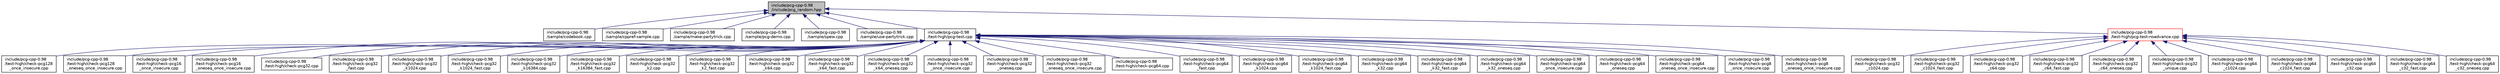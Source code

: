 digraph "include/pcg-cpp-0.98/include/pcg_random.hpp"
{
 // LATEX_PDF_SIZE
  edge [fontname="Helvetica",fontsize="10",labelfontname="Helvetica",labelfontsize="10"];
  node [fontname="Helvetica",fontsize="10",shape=record];
  Node1 [label="include/pcg-cpp-0.98\l/include/pcg_random.hpp",height=0.2,width=0.4,color="black", fillcolor="grey75", style="filled", fontcolor="black",tooltip=" "];
  Node1 -> Node2 [dir="back",color="midnightblue",fontsize="10",style="solid",fontname="Helvetica"];
  Node2 [label="include/pcg-cpp-0.98\l/sample/codebook.cpp",height=0.2,width=0.4,color="black", fillcolor="white", style="filled",URL="$codebook_8cpp.html",tooltip=" "];
  Node1 -> Node3 [dir="back",color="midnightblue",fontsize="10",style="solid",fontname="Helvetica"];
  Node3 [label="include/pcg-cpp-0.98\l/sample/cppref-sample.cpp",height=0.2,width=0.4,color="black", fillcolor="white", style="filled",URL="$cppref-sample_8cpp.html",tooltip=" "];
  Node1 -> Node4 [dir="back",color="midnightblue",fontsize="10",style="solid",fontname="Helvetica"];
  Node4 [label="include/pcg-cpp-0.98\l/sample/make-partytrick.cpp",height=0.2,width=0.4,color="black", fillcolor="white", style="filled",URL="$make-partytrick_8cpp.html",tooltip=" "];
  Node1 -> Node5 [dir="back",color="midnightblue",fontsize="10",style="solid",fontname="Helvetica"];
  Node5 [label="include/pcg-cpp-0.98\l/sample/pcg-demo.cpp",height=0.2,width=0.4,color="black", fillcolor="white", style="filled",URL="$pcg-demo_8cpp.html",tooltip=" "];
  Node1 -> Node6 [dir="back",color="midnightblue",fontsize="10",style="solid",fontname="Helvetica"];
  Node6 [label="include/pcg-cpp-0.98\l/sample/spew.cpp",height=0.2,width=0.4,color="black", fillcolor="white", style="filled",URL="$spew_8cpp.html",tooltip=" "];
  Node1 -> Node7 [dir="back",color="midnightblue",fontsize="10",style="solid",fontname="Helvetica"];
  Node7 [label="include/pcg-cpp-0.98\l/sample/use-partytrick.cpp",height=0.2,width=0.4,color="black", fillcolor="white", style="filled",URL="$use-partytrick_8cpp.html",tooltip=" "];
  Node1 -> Node8 [dir="back",color="midnightblue",fontsize="10",style="solid",fontname="Helvetica"];
  Node8 [label="include/pcg-cpp-0.98\l/test-high/pcg-test.cpp",height=0.2,width=0.4,color="black", fillcolor="white", style="filled",URL="$pcg-test_8cpp.html",tooltip=" "];
  Node8 -> Node9 [dir="back",color="midnightblue",fontsize="10",style="solid",fontname="Helvetica"];
  Node9 [label="include/pcg-cpp-0.98\l/test-high/check-pcg128\l_once_insecure.cpp",height=0.2,width=0.4,color="black", fillcolor="white", style="filled",URL="$check-pcg128__once__insecure_8cpp.html",tooltip=" "];
  Node8 -> Node10 [dir="back",color="midnightblue",fontsize="10",style="solid",fontname="Helvetica"];
  Node10 [label="include/pcg-cpp-0.98\l/test-high/check-pcg128\l_oneseq_once_insecure.cpp",height=0.2,width=0.4,color="black", fillcolor="white", style="filled",URL="$check-pcg128__oneseq__once__insecure_8cpp.html",tooltip=" "];
  Node8 -> Node11 [dir="back",color="midnightblue",fontsize="10",style="solid",fontname="Helvetica"];
  Node11 [label="include/pcg-cpp-0.98\l/test-high/check-pcg16\l_once_insecure.cpp",height=0.2,width=0.4,color="black", fillcolor="white", style="filled",URL="$check-pcg16__once__insecure_8cpp.html",tooltip=" "];
  Node8 -> Node12 [dir="back",color="midnightblue",fontsize="10",style="solid",fontname="Helvetica"];
  Node12 [label="include/pcg-cpp-0.98\l/test-high/check-pcg16\l_oneseq_once_insecure.cpp",height=0.2,width=0.4,color="black", fillcolor="white", style="filled",URL="$check-pcg16__oneseq__once__insecure_8cpp.html",tooltip=" "];
  Node8 -> Node13 [dir="back",color="midnightblue",fontsize="10",style="solid",fontname="Helvetica"];
  Node13 [label="include/pcg-cpp-0.98\l/test-high/check-pcg32.cpp",height=0.2,width=0.4,color="black", fillcolor="white", style="filled",URL="$check-pcg32_8cpp.html",tooltip=" "];
  Node8 -> Node14 [dir="back",color="midnightblue",fontsize="10",style="solid",fontname="Helvetica"];
  Node14 [label="include/pcg-cpp-0.98\l/test-high/check-pcg32\l_fast.cpp",height=0.2,width=0.4,color="black", fillcolor="white", style="filled",URL="$check-pcg32__fast_8cpp.html",tooltip=" "];
  Node8 -> Node15 [dir="back",color="midnightblue",fontsize="10",style="solid",fontname="Helvetica"];
  Node15 [label="include/pcg-cpp-0.98\l/test-high/check-pcg32\l_k1024.cpp",height=0.2,width=0.4,color="black", fillcolor="white", style="filled",URL="$check-pcg32__k1024_8cpp.html",tooltip=" "];
  Node8 -> Node16 [dir="back",color="midnightblue",fontsize="10",style="solid",fontname="Helvetica"];
  Node16 [label="include/pcg-cpp-0.98\l/test-high/check-pcg32\l_k1024_fast.cpp",height=0.2,width=0.4,color="black", fillcolor="white", style="filled",URL="$check-pcg32__k1024__fast_8cpp.html",tooltip=" "];
  Node8 -> Node17 [dir="back",color="midnightblue",fontsize="10",style="solid",fontname="Helvetica"];
  Node17 [label="include/pcg-cpp-0.98\l/test-high/check-pcg32\l_k16384.cpp",height=0.2,width=0.4,color="black", fillcolor="white", style="filled",URL="$check-pcg32__k16384_8cpp.html",tooltip=" "];
  Node8 -> Node18 [dir="back",color="midnightblue",fontsize="10",style="solid",fontname="Helvetica"];
  Node18 [label="include/pcg-cpp-0.98\l/test-high/check-pcg32\l_k16384_fast.cpp",height=0.2,width=0.4,color="black", fillcolor="white", style="filled",URL="$check-pcg32__k16384__fast_8cpp.html",tooltip=" "];
  Node8 -> Node19 [dir="back",color="midnightblue",fontsize="10",style="solid",fontname="Helvetica"];
  Node19 [label="include/pcg-cpp-0.98\l/test-high/check-pcg32\l_k2.cpp",height=0.2,width=0.4,color="black", fillcolor="white", style="filled",URL="$check-pcg32__k2_8cpp.html",tooltip=" "];
  Node8 -> Node20 [dir="back",color="midnightblue",fontsize="10",style="solid",fontname="Helvetica"];
  Node20 [label="include/pcg-cpp-0.98\l/test-high/check-pcg32\l_k2_fast.cpp",height=0.2,width=0.4,color="black", fillcolor="white", style="filled",URL="$check-pcg32__k2__fast_8cpp.html",tooltip=" "];
  Node8 -> Node21 [dir="back",color="midnightblue",fontsize="10",style="solid",fontname="Helvetica"];
  Node21 [label="include/pcg-cpp-0.98\l/test-high/check-pcg32\l_k64.cpp",height=0.2,width=0.4,color="black", fillcolor="white", style="filled",URL="$check-pcg32__k64_8cpp.html",tooltip=" "];
  Node8 -> Node22 [dir="back",color="midnightblue",fontsize="10",style="solid",fontname="Helvetica"];
  Node22 [label="include/pcg-cpp-0.98\l/test-high/check-pcg32\l_k64_fast.cpp",height=0.2,width=0.4,color="black", fillcolor="white", style="filled",URL="$check-pcg32__k64__fast_8cpp.html",tooltip=" "];
  Node8 -> Node23 [dir="back",color="midnightblue",fontsize="10",style="solid",fontname="Helvetica"];
  Node23 [label="include/pcg-cpp-0.98\l/test-high/check-pcg32\l_k64_oneseq.cpp",height=0.2,width=0.4,color="black", fillcolor="white", style="filled",URL="$check-pcg32__k64__oneseq_8cpp.html",tooltip=" "];
  Node8 -> Node24 [dir="back",color="midnightblue",fontsize="10",style="solid",fontname="Helvetica"];
  Node24 [label="include/pcg-cpp-0.98\l/test-high/check-pcg32\l_once_insecure.cpp",height=0.2,width=0.4,color="black", fillcolor="white", style="filled",URL="$check-pcg32__once__insecure_8cpp.html",tooltip=" "];
  Node8 -> Node25 [dir="back",color="midnightblue",fontsize="10",style="solid",fontname="Helvetica"];
  Node25 [label="include/pcg-cpp-0.98\l/test-high/check-pcg32\l_oneseq.cpp",height=0.2,width=0.4,color="black", fillcolor="white", style="filled",URL="$check-pcg32__oneseq_8cpp.html",tooltip=" "];
  Node8 -> Node26 [dir="back",color="midnightblue",fontsize="10",style="solid",fontname="Helvetica"];
  Node26 [label="include/pcg-cpp-0.98\l/test-high/check-pcg32\l_oneseq_once_insecure.cpp",height=0.2,width=0.4,color="black", fillcolor="white", style="filled",URL="$check-pcg32__oneseq__once__insecure_8cpp.html",tooltip=" "];
  Node8 -> Node27 [dir="back",color="midnightblue",fontsize="10",style="solid",fontname="Helvetica"];
  Node27 [label="include/pcg-cpp-0.98\l/test-high/check-pcg64.cpp",height=0.2,width=0.4,color="black", fillcolor="white", style="filled",URL="$check-pcg64_8cpp.html",tooltip=" "];
  Node8 -> Node28 [dir="back",color="midnightblue",fontsize="10",style="solid",fontname="Helvetica"];
  Node28 [label="include/pcg-cpp-0.98\l/test-high/check-pcg64\l_fast.cpp",height=0.2,width=0.4,color="black", fillcolor="white", style="filled",URL="$check-pcg64__fast_8cpp.html",tooltip=" "];
  Node8 -> Node29 [dir="back",color="midnightblue",fontsize="10",style="solid",fontname="Helvetica"];
  Node29 [label="include/pcg-cpp-0.98\l/test-high/check-pcg64\l_k1024.cpp",height=0.2,width=0.4,color="black", fillcolor="white", style="filled",URL="$check-pcg64__k1024_8cpp.html",tooltip=" "];
  Node8 -> Node30 [dir="back",color="midnightblue",fontsize="10",style="solid",fontname="Helvetica"];
  Node30 [label="include/pcg-cpp-0.98\l/test-high/check-pcg64\l_k1024_fast.cpp",height=0.2,width=0.4,color="black", fillcolor="white", style="filled",URL="$check-pcg64__k1024__fast_8cpp.html",tooltip=" "];
  Node8 -> Node31 [dir="back",color="midnightblue",fontsize="10",style="solid",fontname="Helvetica"];
  Node31 [label="include/pcg-cpp-0.98\l/test-high/check-pcg64\l_k32.cpp",height=0.2,width=0.4,color="black", fillcolor="white", style="filled",URL="$check-pcg64__k32_8cpp.html",tooltip=" "];
  Node8 -> Node32 [dir="back",color="midnightblue",fontsize="10",style="solid",fontname="Helvetica"];
  Node32 [label="include/pcg-cpp-0.98\l/test-high/check-pcg64\l_k32_fast.cpp",height=0.2,width=0.4,color="black", fillcolor="white", style="filled",URL="$check-pcg64__k32__fast_8cpp.html",tooltip=" "];
  Node8 -> Node33 [dir="back",color="midnightblue",fontsize="10",style="solid",fontname="Helvetica"];
  Node33 [label="include/pcg-cpp-0.98\l/test-high/check-pcg64\l_k32_oneseq.cpp",height=0.2,width=0.4,color="black", fillcolor="white", style="filled",URL="$check-pcg64__k32__oneseq_8cpp.html",tooltip=" "];
  Node8 -> Node34 [dir="back",color="midnightblue",fontsize="10",style="solid",fontname="Helvetica"];
  Node34 [label="include/pcg-cpp-0.98\l/test-high/check-pcg64\l_once_insecure.cpp",height=0.2,width=0.4,color="black", fillcolor="white", style="filled",URL="$check-pcg64__once__insecure_8cpp.html",tooltip=" "];
  Node8 -> Node35 [dir="back",color="midnightblue",fontsize="10",style="solid",fontname="Helvetica"];
  Node35 [label="include/pcg-cpp-0.98\l/test-high/check-pcg64\l_oneseq.cpp",height=0.2,width=0.4,color="black", fillcolor="white", style="filled",URL="$check-pcg64__oneseq_8cpp.html",tooltip=" "];
  Node8 -> Node36 [dir="back",color="midnightblue",fontsize="10",style="solid",fontname="Helvetica"];
  Node36 [label="include/pcg-cpp-0.98\l/test-high/check-pcg64\l_oneseq_once_insecure.cpp",height=0.2,width=0.4,color="black", fillcolor="white", style="filled",URL="$check-pcg64__oneseq__once__insecure_8cpp.html",tooltip=" "];
  Node8 -> Node37 [dir="back",color="midnightblue",fontsize="10",style="solid",fontname="Helvetica"];
  Node37 [label="include/pcg-cpp-0.98\l/test-high/check-pcg8\l_once_insecure.cpp",height=0.2,width=0.4,color="black", fillcolor="white", style="filled",URL="$check-pcg8__once__insecure_8cpp.html",tooltip=" "];
  Node8 -> Node38 [dir="back",color="midnightblue",fontsize="10",style="solid",fontname="Helvetica"];
  Node38 [label="include/pcg-cpp-0.98\l/test-high/check-pcg8\l_oneseq_once_insecure.cpp",height=0.2,width=0.4,color="black", fillcolor="white", style="filled",URL="$check-pcg8__oneseq__once__insecure_8cpp.html",tooltip=" "];
  Node1 -> Node39 [dir="back",color="midnightblue",fontsize="10",style="solid",fontname="Helvetica"];
  Node39 [label="include/pcg-cpp-0.98\l/test-high/pcg-test-noadvance.cpp",height=0.2,width=0.4,color="red", fillcolor="white", style="filled",URL="$pcg-test-noadvance_8cpp.html",tooltip=" "];
  Node39 -> Node40 [dir="back",color="midnightblue",fontsize="10",style="solid",fontname="Helvetica"];
  Node40 [label="include/pcg-cpp-0.98\l/test-high/check-pcg32\l_c1024.cpp",height=0.2,width=0.4,color="black", fillcolor="white", style="filled",URL="$check-pcg32__c1024_8cpp.html",tooltip=" "];
  Node39 -> Node41 [dir="back",color="midnightblue",fontsize="10",style="solid",fontname="Helvetica"];
  Node41 [label="include/pcg-cpp-0.98\l/test-high/check-pcg32\l_c1024_fast.cpp",height=0.2,width=0.4,color="black", fillcolor="white", style="filled",URL="$check-pcg32__c1024__fast_8cpp.html",tooltip=" "];
  Node39 -> Node42 [dir="back",color="midnightblue",fontsize="10",style="solid",fontname="Helvetica"];
  Node42 [label="include/pcg-cpp-0.98\l/test-high/check-pcg32\l_c64.cpp",height=0.2,width=0.4,color="black", fillcolor="white", style="filled",URL="$check-pcg32__c64_8cpp.html",tooltip=" "];
  Node39 -> Node43 [dir="back",color="midnightblue",fontsize="10",style="solid",fontname="Helvetica"];
  Node43 [label="include/pcg-cpp-0.98\l/test-high/check-pcg32\l_c64_fast.cpp",height=0.2,width=0.4,color="black", fillcolor="white", style="filled",URL="$check-pcg32__c64__fast_8cpp.html",tooltip=" "];
  Node39 -> Node44 [dir="back",color="midnightblue",fontsize="10",style="solid",fontname="Helvetica"];
  Node44 [label="include/pcg-cpp-0.98\l/test-high/check-pcg32\l_c64_oneseq.cpp",height=0.2,width=0.4,color="black", fillcolor="white", style="filled",URL="$check-pcg32__c64__oneseq_8cpp.html",tooltip=" "];
  Node39 -> Node45 [dir="back",color="midnightblue",fontsize="10",style="solid",fontname="Helvetica"];
  Node45 [label="include/pcg-cpp-0.98\l/test-high/check-pcg32\l_unique.cpp",height=0.2,width=0.4,color="black", fillcolor="white", style="filled",URL="$check-pcg32__unique_8cpp.html",tooltip=" "];
  Node39 -> Node46 [dir="back",color="midnightblue",fontsize="10",style="solid",fontname="Helvetica"];
  Node46 [label="include/pcg-cpp-0.98\l/test-high/check-pcg64\l_c1024.cpp",height=0.2,width=0.4,color="black", fillcolor="white", style="filled",URL="$check-pcg64__c1024_8cpp.html",tooltip=" "];
  Node39 -> Node47 [dir="back",color="midnightblue",fontsize="10",style="solid",fontname="Helvetica"];
  Node47 [label="include/pcg-cpp-0.98\l/test-high/check-pcg64\l_c1024_fast.cpp",height=0.2,width=0.4,color="black", fillcolor="white", style="filled",URL="$check-pcg64__c1024__fast_8cpp.html",tooltip=" "];
  Node39 -> Node48 [dir="back",color="midnightblue",fontsize="10",style="solid",fontname="Helvetica"];
  Node48 [label="include/pcg-cpp-0.98\l/test-high/check-pcg64\l_c32.cpp",height=0.2,width=0.4,color="black", fillcolor="white", style="filled",URL="$check-pcg64__c32_8cpp.html",tooltip=" "];
  Node39 -> Node49 [dir="back",color="midnightblue",fontsize="10",style="solid",fontname="Helvetica"];
  Node49 [label="include/pcg-cpp-0.98\l/test-high/check-pcg64\l_c32_fast.cpp",height=0.2,width=0.4,color="black", fillcolor="white", style="filled",URL="$check-pcg64__c32__fast_8cpp.html",tooltip=" "];
  Node39 -> Node50 [dir="back",color="midnightblue",fontsize="10",style="solid",fontname="Helvetica"];
  Node50 [label="include/pcg-cpp-0.98\l/test-high/check-pcg64\l_c32_oneseq.cpp",height=0.2,width=0.4,color="black", fillcolor="white", style="filled",URL="$check-pcg64__c32__oneseq_8cpp.html",tooltip=" "];
}
